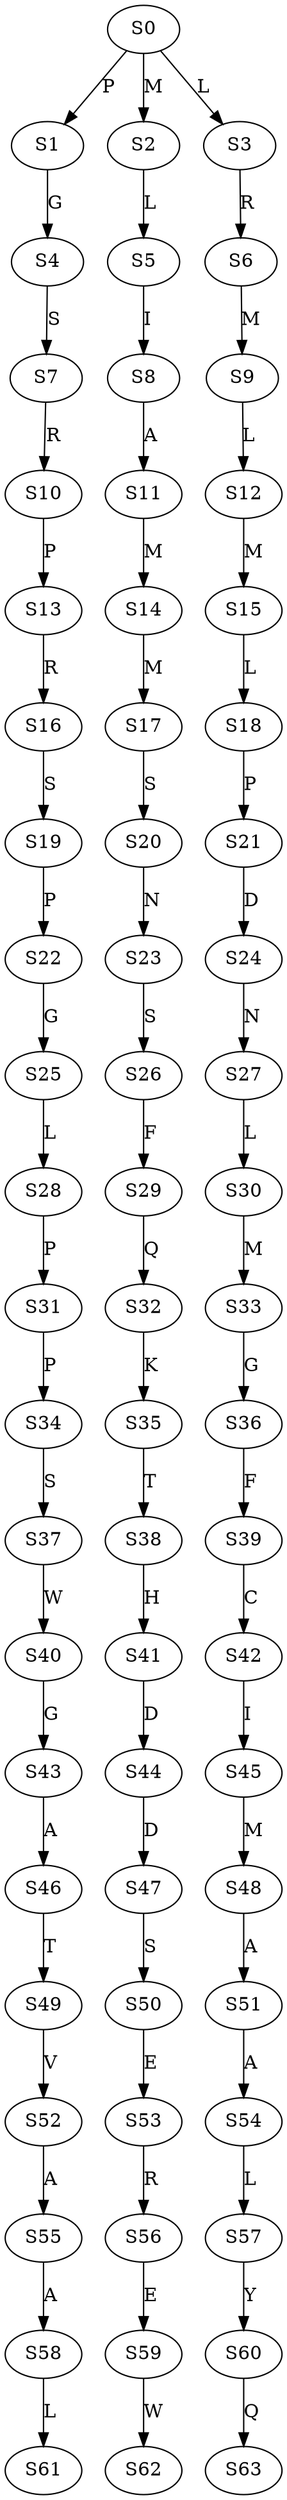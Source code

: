 strict digraph  {
	S0 -> S1 [ label = P ];
	S0 -> S2 [ label = M ];
	S0 -> S3 [ label = L ];
	S1 -> S4 [ label = G ];
	S2 -> S5 [ label = L ];
	S3 -> S6 [ label = R ];
	S4 -> S7 [ label = S ];
	S5 -> S8 [ label = I ];
	S6 -> S9 [ label = M ];
	S7 -> S10 [ label = R ];
	S8 -> S11 [ label = A ];
	S9 -> S12 [ label = L ];
	S10 -> S13 [ label = P ];
	S11 -> S14 [ label = M ];
	S12 -> S15 [ label = M ];
	S13 -> S16 [ label = R ];
	S14 -> S17 [ label = M ];
	S15 -> S18 [ label = L ];
	S16 -> S19 [ label = S ];
	S17 -> S20 [ label = S ];
	S18 -> S21 [ label = P ];
	S19 -> S22 [ label = P ];
	S20 -> S23 [ label = N ];
	S21 -> S24 [ label = D ];
	S22 -> S25 [ label = G ];
	S23 -> S26 [ label = S ];
	S24 -> S27 [ label = N ];
	S25 -> S28 [ label = L ];
	S26 -> S29 [ label = F ];
	S27 -> S30 [ label = L ];
	S28 -> S31 [ label = P ];
	S29 -> S32 [ label = Q ];
	S30 -> S33 [ label = M ];
	S31 -> S34 [ label = P ];
	S32 -> S35 [ label = K ];
	S33 -> S36 [ label = G ];
	S34 -> S37 [ label = S ];
	S35 -> S38 [ label = T ];
	S36 -> S39 [ label = F ];
	S37 -> S40 [ label = W ];
	S38 -> S41 [ label = H ];
	S39 -> S42 [ label = C ];
	S40 -> S43 [ label = G ];
	S41 -> S44 [ label = D ];
	S42 -> S45 [ label = I ];
	S43 -> S46 [ label = A ];
	S44 -> S47 [ label = D ];
	S45 -> S48 [ label = M ];
	S46 -> S49 [ label = T ];
	S47 -> S50 [ label = S ];
	S48 -> S51 [ label = A ];
	S49 -> S52 [ label = V ];
	S50 -> S53 [ label = E ];
	S51 -> S54 [ label = A ];
	S52 -> S55 [ label = A ];
	S53 -> S56 [ label = R ];
	S54 -> S57 [ label = L ];
	S55 -> S58 [ label = A ];
	S56 -> S59 [ label = E ];
	S57 -> S60 [ label = Y ];
	S58 -> S61 [ label = L ];
	S59 -> S62 [ label = W ];
	S60 -> S63 [ label = Q ];
}
